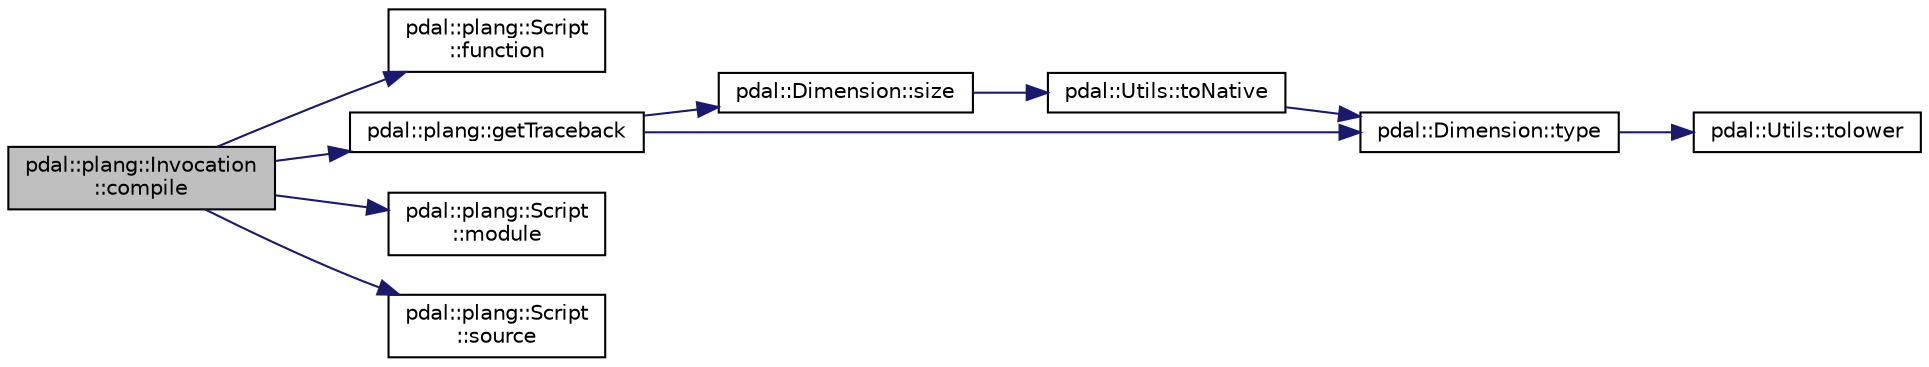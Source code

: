 digraph "pdal::plang::Invocation::compile"
{
  edge [fontname="Helvetica",fontsize="10",labelfontname="Helvetica",labelfontsize="10"];
  node [fontname="Helvetica",fontsize="10",shape=record];
  rankdir="LR";
  Node1 [label="pdal::plang::Invocation\l::compile",height=0.2,width=0.4,color="black", fillcolor="grey75", style="filled", fontcolor="black"];
  Node1 -> Node2 [color="midnightblue",fontsize="10",style="solid",fontname="Helvetica"];
  Node2 [label="pdal::plang::Script\l::function",height=0.2,width=0.4,color="black", fillcolor="white", style="filled",URL="$classpdal_1_1plang_1_1Script.html#a82256718a3b0540097d2835cbb560f49"];
  Node1 -> Node3 [color="midnightblue",fontsize="10",style="solid",fontname="Helvetica"];
  Node3 [label="pdal::plang::getTraceback",height=0.2,width=0.4,color="black", fillcolor="white", style="filled",URL="$namespacepdal_1_1plang.html#a6204cabd4bae7a037b9cc90fa1ef90f1"];
  Node3 -> Node4 [color="midnightblue",fontsize="10",style="solid",fontname="Helvetica"];
  Node4 [label="pdal::Dimension::size",height=0.2,width=0.4,color="black", fillcolor="white", style="filled",URL="$namespacepdal_1_1Dimension.html#acf81dae9d5946f3a941f9df154b2329b"];
  Node4 -> Node5 [color="midnightblue",fontsize="10",style="solid",fontname="Helvetica"];
  Node5 [label="pdal::Utils::toNative",height=0.2,width=0.4,color="black", fillcolor="white", style="filled",URL="$namespacepdal_1_1Utils.html#a59253304d0f929e3a3ea00f09636002f"];
  Node5 -> Node6 [color="midnightblue",fontsize="10",style="solid",fontname="Helvetica"];
  Node6 [label="pdal::Dimension::type",height=0.2,width=0.4,color="black", fillcolor="white", style="filled",URL="$namespacepdal_1_1Dimension.html#a880d689fed54aa3ded6f88c9e058c5d2"];
  Node6 -> Node7 [color="midnightblue",fontsize="10",style="solid",fontname="Helvetica"];
  Node7 [label="pdal::Utils::tolower",height=0.2,width=0.4,color="black", fillcolor="white", style="filled",URL="$namespacepdal_1_1Utils.html#a5268937cf695835e55392f752dc02cb2"];
  Node3 -> Node6 [color="midnightblue",fontsize="10",style="solid",fontname="Helvetica"];
  Node1 -> Node8 [color="midnightblue",fontsize="10",style="solid",fontname="Helvetica"];
  Node8 [label="pdal::plang::Script\l::module",height=0.2,width=0.4,color="black", fillcolor="white", style="filled",URL="$classpdal_1_1plang_1_1Script.html#a900cb0cc7322c019ad4b469942d81d4e"];
  Node1 -> Node9 [color="midnightblue",fontsize="10",style="solid",fontname="Helvetica"];
  Node9 [label="pdal::plang::Script\l::source",height=0.2,width=0.4,color="black", fillcolor="white", style="filled",URL="$classpdal_1_1plang_1_1Script.html#a69609ef74093625b4a6721c7249857f9"];
}
